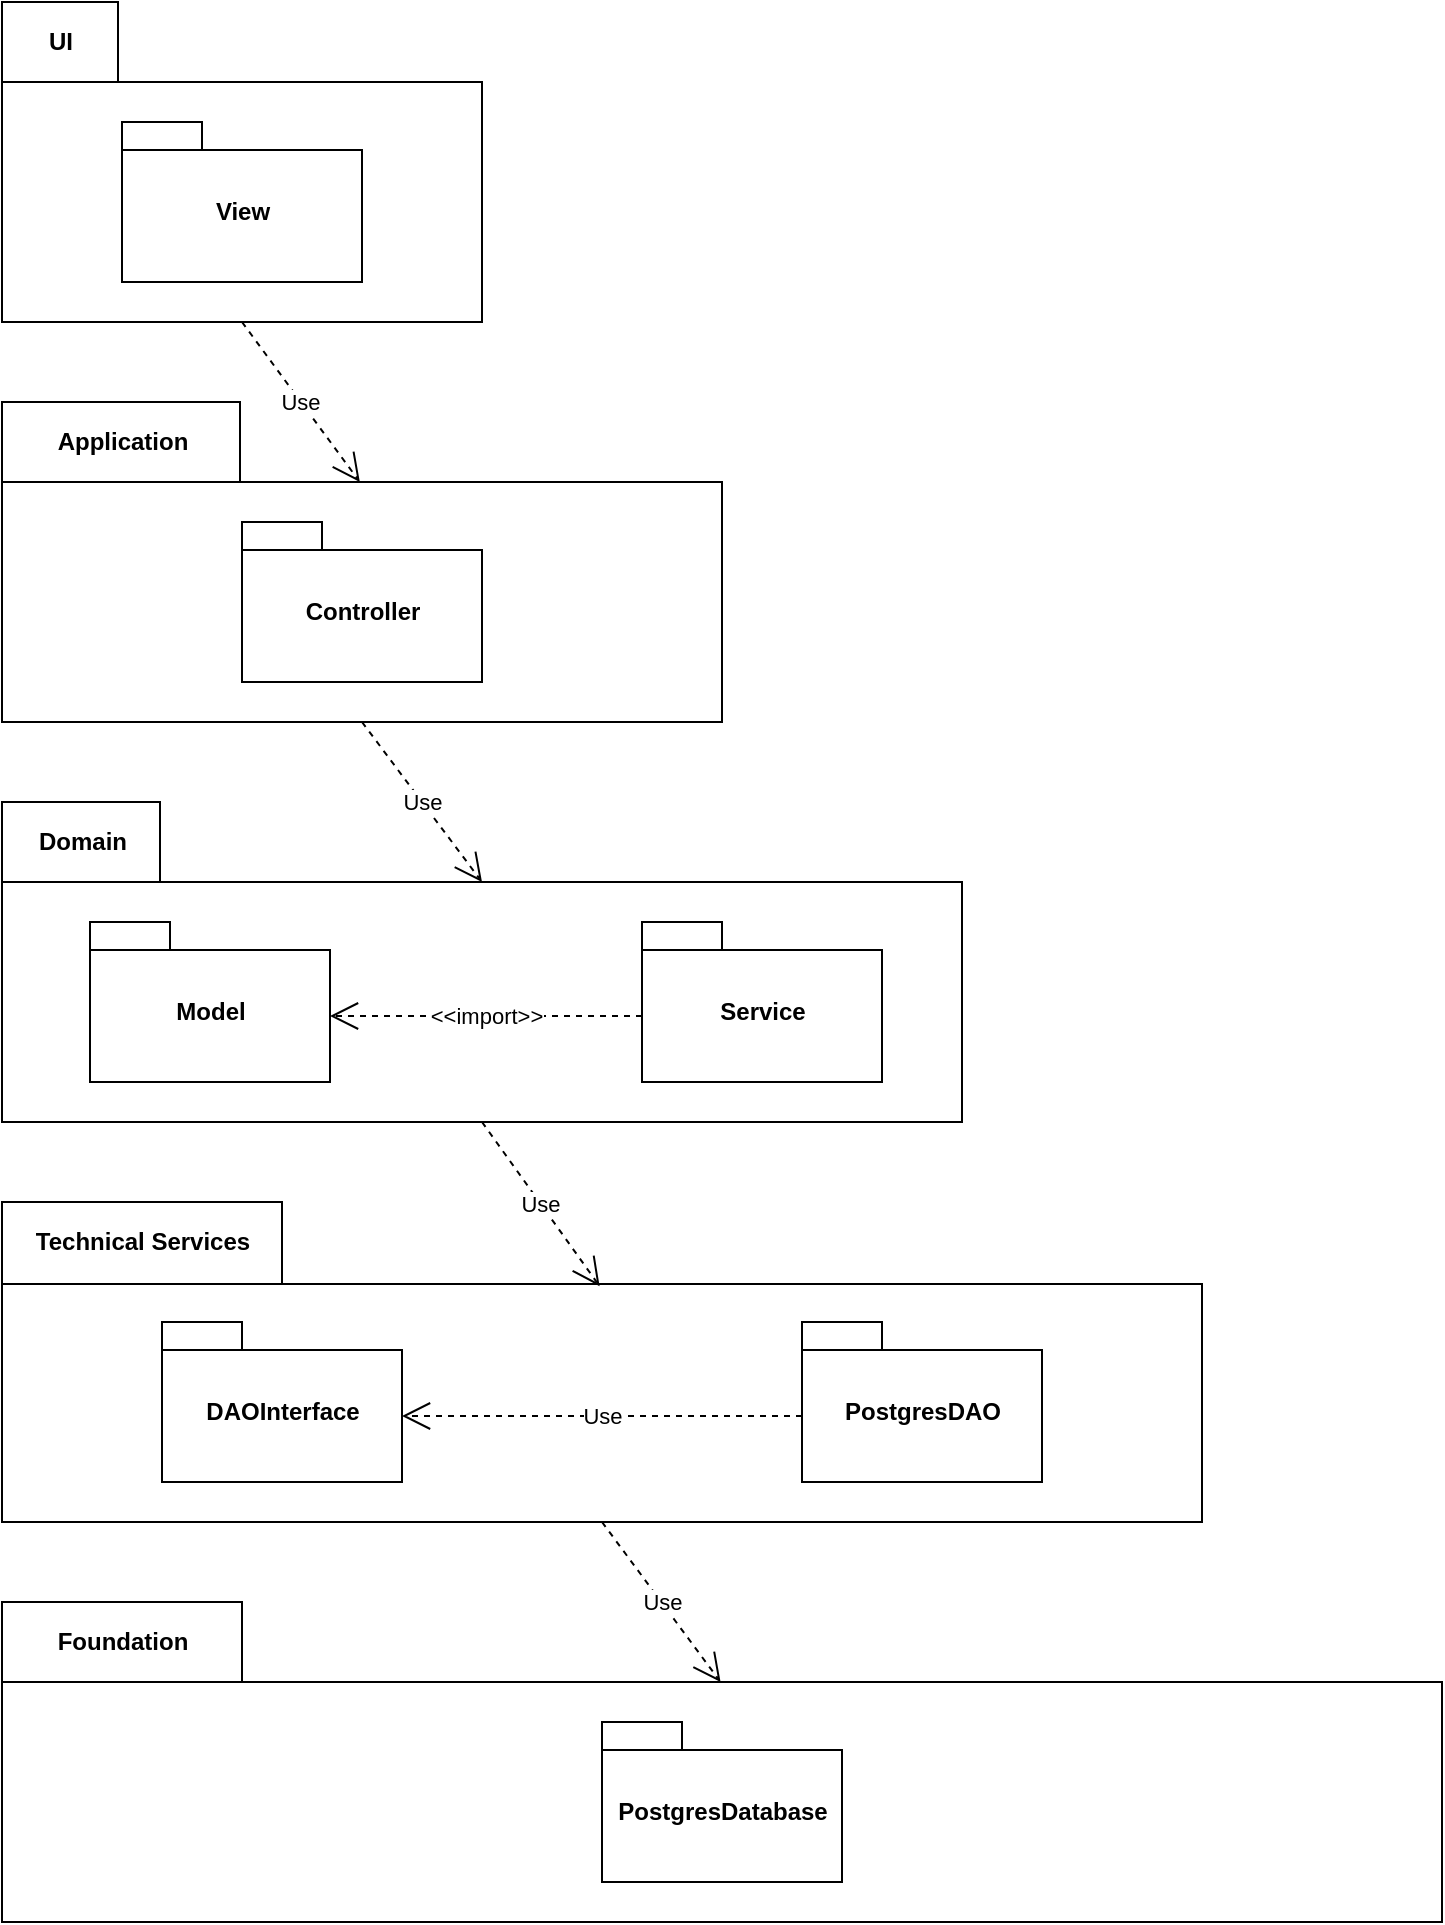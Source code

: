 <mxfile version="12.7.4"><diagram id="kuCH2VzVJri7yjG0P-PH" name="Pagina-1"><mxGraphModel dx="868" dy="457" grid="1" gridSize="10" guides="1" tooltips="1" connect="1" arrows="1" fold="1" page="1" pageScale="1" pageWidth="827" pageHeight="1169" math="0" shadow="0"><root><mxCell id="0"/><mxCell id="1" parent="0"/><mxCell id="WhUG6S2dU469IygpTqxr-1" value="" style="shape=folder;fontStyle=1;spacingTop=10;tabWidth=58;tabHeight=40;tabPosition=left;html=1;" vertex="1" parent="1"><mxGeometry x="40" y="40" width="240" height="160" as="geometry"/></mxCell><mxCell id="WhUG6S2dU469IygpTqxr-11" value="" style="shape=folder;fontStyle=1;spacingTop=10;tabWidth=79;tabHeight=40;tabPosition=left;html=1;" vertex="1" parent="1"><mxGeometry x="40" y="440" width="480" height="160" as="geometry"/></mxCell><mxCell id="WhUG6S2dU469IygpTqxr-12" value="" style="shape=folder;fontStyle=1;spacingTop=10;tabWidth=120;tabHeight=40;tabPosition=left;html=1;" vertex="1" parent="1"><mxGeometry x="40" y="840" width="720" height="160" as="geometry"/></mxCell><mxCell id="WhUG6S2dU469IygpTqxr-13" value="" style="shape=folder;fontStyle=1;spacingTop=10;tabWidth=140;tabHeight=41;tabPosition=left;html=1;" vertex="1" parent="1"><mxGeometry x="40" y="640" width="600" height="160" as="geometry"/></mxCell><mxCell id="WhUG6S2dU469IygpTqxr-14" value="" style="shape=folder;fontStyle=1;spacingTop=10;tabWidth=119;tabHeight=40;tabPosition=left;html=1;" vertex="1" parent="1"><mxGeometry x="40" y="240" width="360" height="160" as="geometry"/></mxCell><mxCell id="WhUG6S2dU469IygpTqxr-15" value="UI" style="text;html=1;align=center;verticalAlign=middle;resizable=0;points=[];autosize=1;fontStyle=1" vertex="1" parent="1"><mxGeometry x="54" y="50" width="30" height="20" as="geometry"/></mxCell><mxCell id="WhUG6S2dU469IygpTqxr-16" value="Application" style="text;html=1;align=center;verticalAlign=middle;resizable=0;points=[];autosize=1;fontStyle=1" vertex="1" parent="1"><mxGeometry x="60" y="250" width="80" height="20" as="geometry"/></mxCell><mxCell id="WhUG6S2dU469IygpTqxr-17" value="Domain" style="text;html=1;align=center;verticalAlign=middle;resizable=0;points=[];autosize=1;fontStyle=1" vertex="1" parent="1"><mxGeometry x="50" y="450" width="60" height="20" as="geometry"/></mxCell><mxCell id="WhUG6S2dU469IygpTqxr-19" value="Technical Services" style="text;html=1;align=center;verticalAlign=middle;resizable=0;points=[];autosize=1;fontStyle=1" vertex="1" parent="1"><mxGeometry x="50" y="650" width="120" height="20" as="geometry"/></mxCell><mxCell id="WhUG6S2dU469IygpTqxr-20" value="Foundation" style="text;html=1;align=center;verticalAlign=middle;resizable=0;points=[];autosize=1;fontStyle=1" vertex="1" parent="1"><mxGeometry x="60" y="850" width="80" height="20" as="geometry"/></mxCell><mxCell id="WhUG6S2dU469IygpTqxr-21" value="Controller" style="shape=folder;fontStyle=1;spacingTop=10;tabWidth=40;tabHeight=14;tabPosition=left;html=1;" vertex="1" parent="1"><mxGeometry x="160" y="300" width="120" height="80" as="geometry"/></mxCell><mxCell id="WhUG6S2dU469IygpTqxr-24" value="Use" style="endArrow=open;endSize=12;dashed=1;html=1;entryX=0.497;entryY=0.25;entryDx=0;entryDy=0;entryPerimeter=0;exitX=0.5;exitY=1;exitDx=0;exitDy=0;exitPerimeter=0;" edge="1" parent="1" source="WhUG6S2dU469IygpTqxr-1" target="WhUG6S2dU469IygpTqxr-14"><mxGeometry width="160" relative="1" as="geometry"><mxPoint x="160" y="180" as="sourcePoint"/><mxPoint x="320" y="180" as="targetPoint"/></mxGeometry></mxCell><mxCell id="WhUG6S2dU469IygpTqxr-25" value="Use" style="endArrow=open;endSize=12;dashed=1;html=1;entryX=0.5;entryY=0.25;entryDx=0;entryDy=0;entryPerimeter=0;exitX=0.5;exitY=1;exitDx=0;exitDy=0;exitPerimeter=0;" edge="1" parent="1" source="WhUG6S2dU469IygpTqxr-14" target="WhUG6S2dU469IygpTqxr-11"><mxGeometry width="160" relative="1" as="geometry"><mxPoint x="240.25" y="420" as="sourcePoint"/><mxPoint x="359.75" y="500" as="targetPoint"/></mxGeometry></mxCell><mxCell id="WhUG6S2dU469IygpTqxr-26" value="Use" style="endArrow=open;endSize=12;dashed=1;html=1;entryX=0.498;entryY=0.263;entryDx=0;entryDy=0;entryPerimeter=0;exitX=0.5;exitY=1;exitDx=0;exitDy=0;exitPerimeter=0;" edge="1" parent="1" source="WhUG6S2dU469IygpTqxr-11" target="WhUG6S2dU469IygpTqxr-13"><mxGeometry width="160" relative="1" as="geometry"><mxPoint x="230" y="560" as="sourcePoint"/><mxPoint x="349.5" y="640" as="targetPoint"/></mxGeometry></mxCell><mxCell id="WhUG6S2dU469IygpTqxr-28" value="Use" style="endArrow=open;endSize=12;dashed=1;html=1;entryX=0.499;entryY=0.25;entryDx=0;entryDy=0;entryPerimeter=0;exitX=0.5;exitY=1;exitDx=0;exitDy=0;exitPerimeter=0;" edge="1" parent="1" source="WhUG6S2dU469IygpTqxr-13" target="WhUG6S2dU469IygpTqxr-12"><mxGeometry width="160" relative="1" as="geometry"><mxPoint x="360.2" y="800" as="sourcePoint"/><mxPoint x="360.0" y="880" as="targetPoint"/></mxGeometry></mxCell><mxCell id="WhUG6S2dU469IygpTqxr-29" value="Model" style="shape=folder;fontStyle=1;spacingTop=10;tabWidth=40;tabHeight=14;tabPosition=left;html=1;" vertex="1" parent="1"><mxGeometry x="84" y="500" width="120" height="80" as="geometry"/></mxCell><mxCell id="WhUG6S2dU469IygpTqxr-30" value="View" style="shape=folder;fontStyle=1;spacingTop=10;tabWidth=40;tabHeight=14;tabPosition=left;html=1;" vertex="1" parent="1"><mxGeometry x="100" y="100" width="120" height="80" as="geometry"/></mxCell><mxCell id="WhUG6S2dU469IygpTqxr-31" value="Service" style="shape=folder;fontStyle=1;spacingTop=10;tabWidth=40;tabHeight=14;tabPosition=left;html=1;" vertex="1" parent="1"><mxGeometry x="360" y="500" width="120" height="80" as="geometry"/></mxCell><mxCell id="WhUG6S2dU469IygpTqxr-32" value="PostgresDatabase" style="shape=folder;fontStyle=1;spacingTop=10;tabWidth=40;tabHeight=14;tabPosition=left;html=1;" vertex="1" parent="1"><mxGeometry x="340" y="900" width="120" height="80" as="geometry"/></mxCell><mxCell id="WhUG6S2dU469IygpTqxr-33" value="DAOInterface" style="shape=folder;fontStyle=1;spacingTop=10;tabWidth=40;tabHeight=14;tabPosition=left;html=1;" vertex="1" parent="1"><mxGeometry x="120" y="700" width="120" height="80" as="geometry"/></mxCell><mxCell id="WhUG6S2dU469IygpTqxr-34" value="&amp;lt;&amp;lt;import&amp;gt;&amp;gt;" style="endArrow=open;endSize=12;dashed=1;html=1;exitX=0;exitY=0;exitDx=0;exitDy=47;exitPerimeter=0;entryX=0;entryY=0;entryDx=120;entryDy=47;entryPerimeter=0;" edge="1" parent="1" source="WhUG6S2dU469IygpTqxr-31" target="WhUG6S2dU469IygpTqxr-29"><mxGeometry width="160" relative="1" as="geometry"><mxPoint x="230" y="410" as="sourcePoint"/><mxPoint x="290" y="490" as="targetPoint"/></mxGeometry></mxCell><mxCell id="WhUG6S2dU469IygpTqxr-35" value="PostgresDAO" style="shape=folder;fontStyle=1;spacingTop=10;tabWidth=40;tabHeight=14;tabPosition=left;html=1;" vertex="1" parent="1"><mxGeometry x="440" y="700" width="120" height="80" as="geometry"/></mxCell><mxCell id="WhUG6S2dU469IygpTqxr-36" value="Use" style="endArrow=open;endSize=12;dashed=1;html=1;exitX=0;exitY=0;exitDx=0;exitDy=47;exitPerimeter=0;entryX=0;entryY=0;entryDx=120;entryDy=47;entryPerimeter=0;" edge="1" parent="1" source="WhUG6S2dU469IygpTqxr-35" target="WhUG6S2dU469IygpTqxr-33"><mxGeometry width="160" relative="1" as="geometry"><mxPoint x="360" y="700" as="sourcePoint"/><mxPoint x="280" y="700" as="targetPoint"/></mxGeometry></mxCell></root></mxGraphModel></diagram></mxfile>